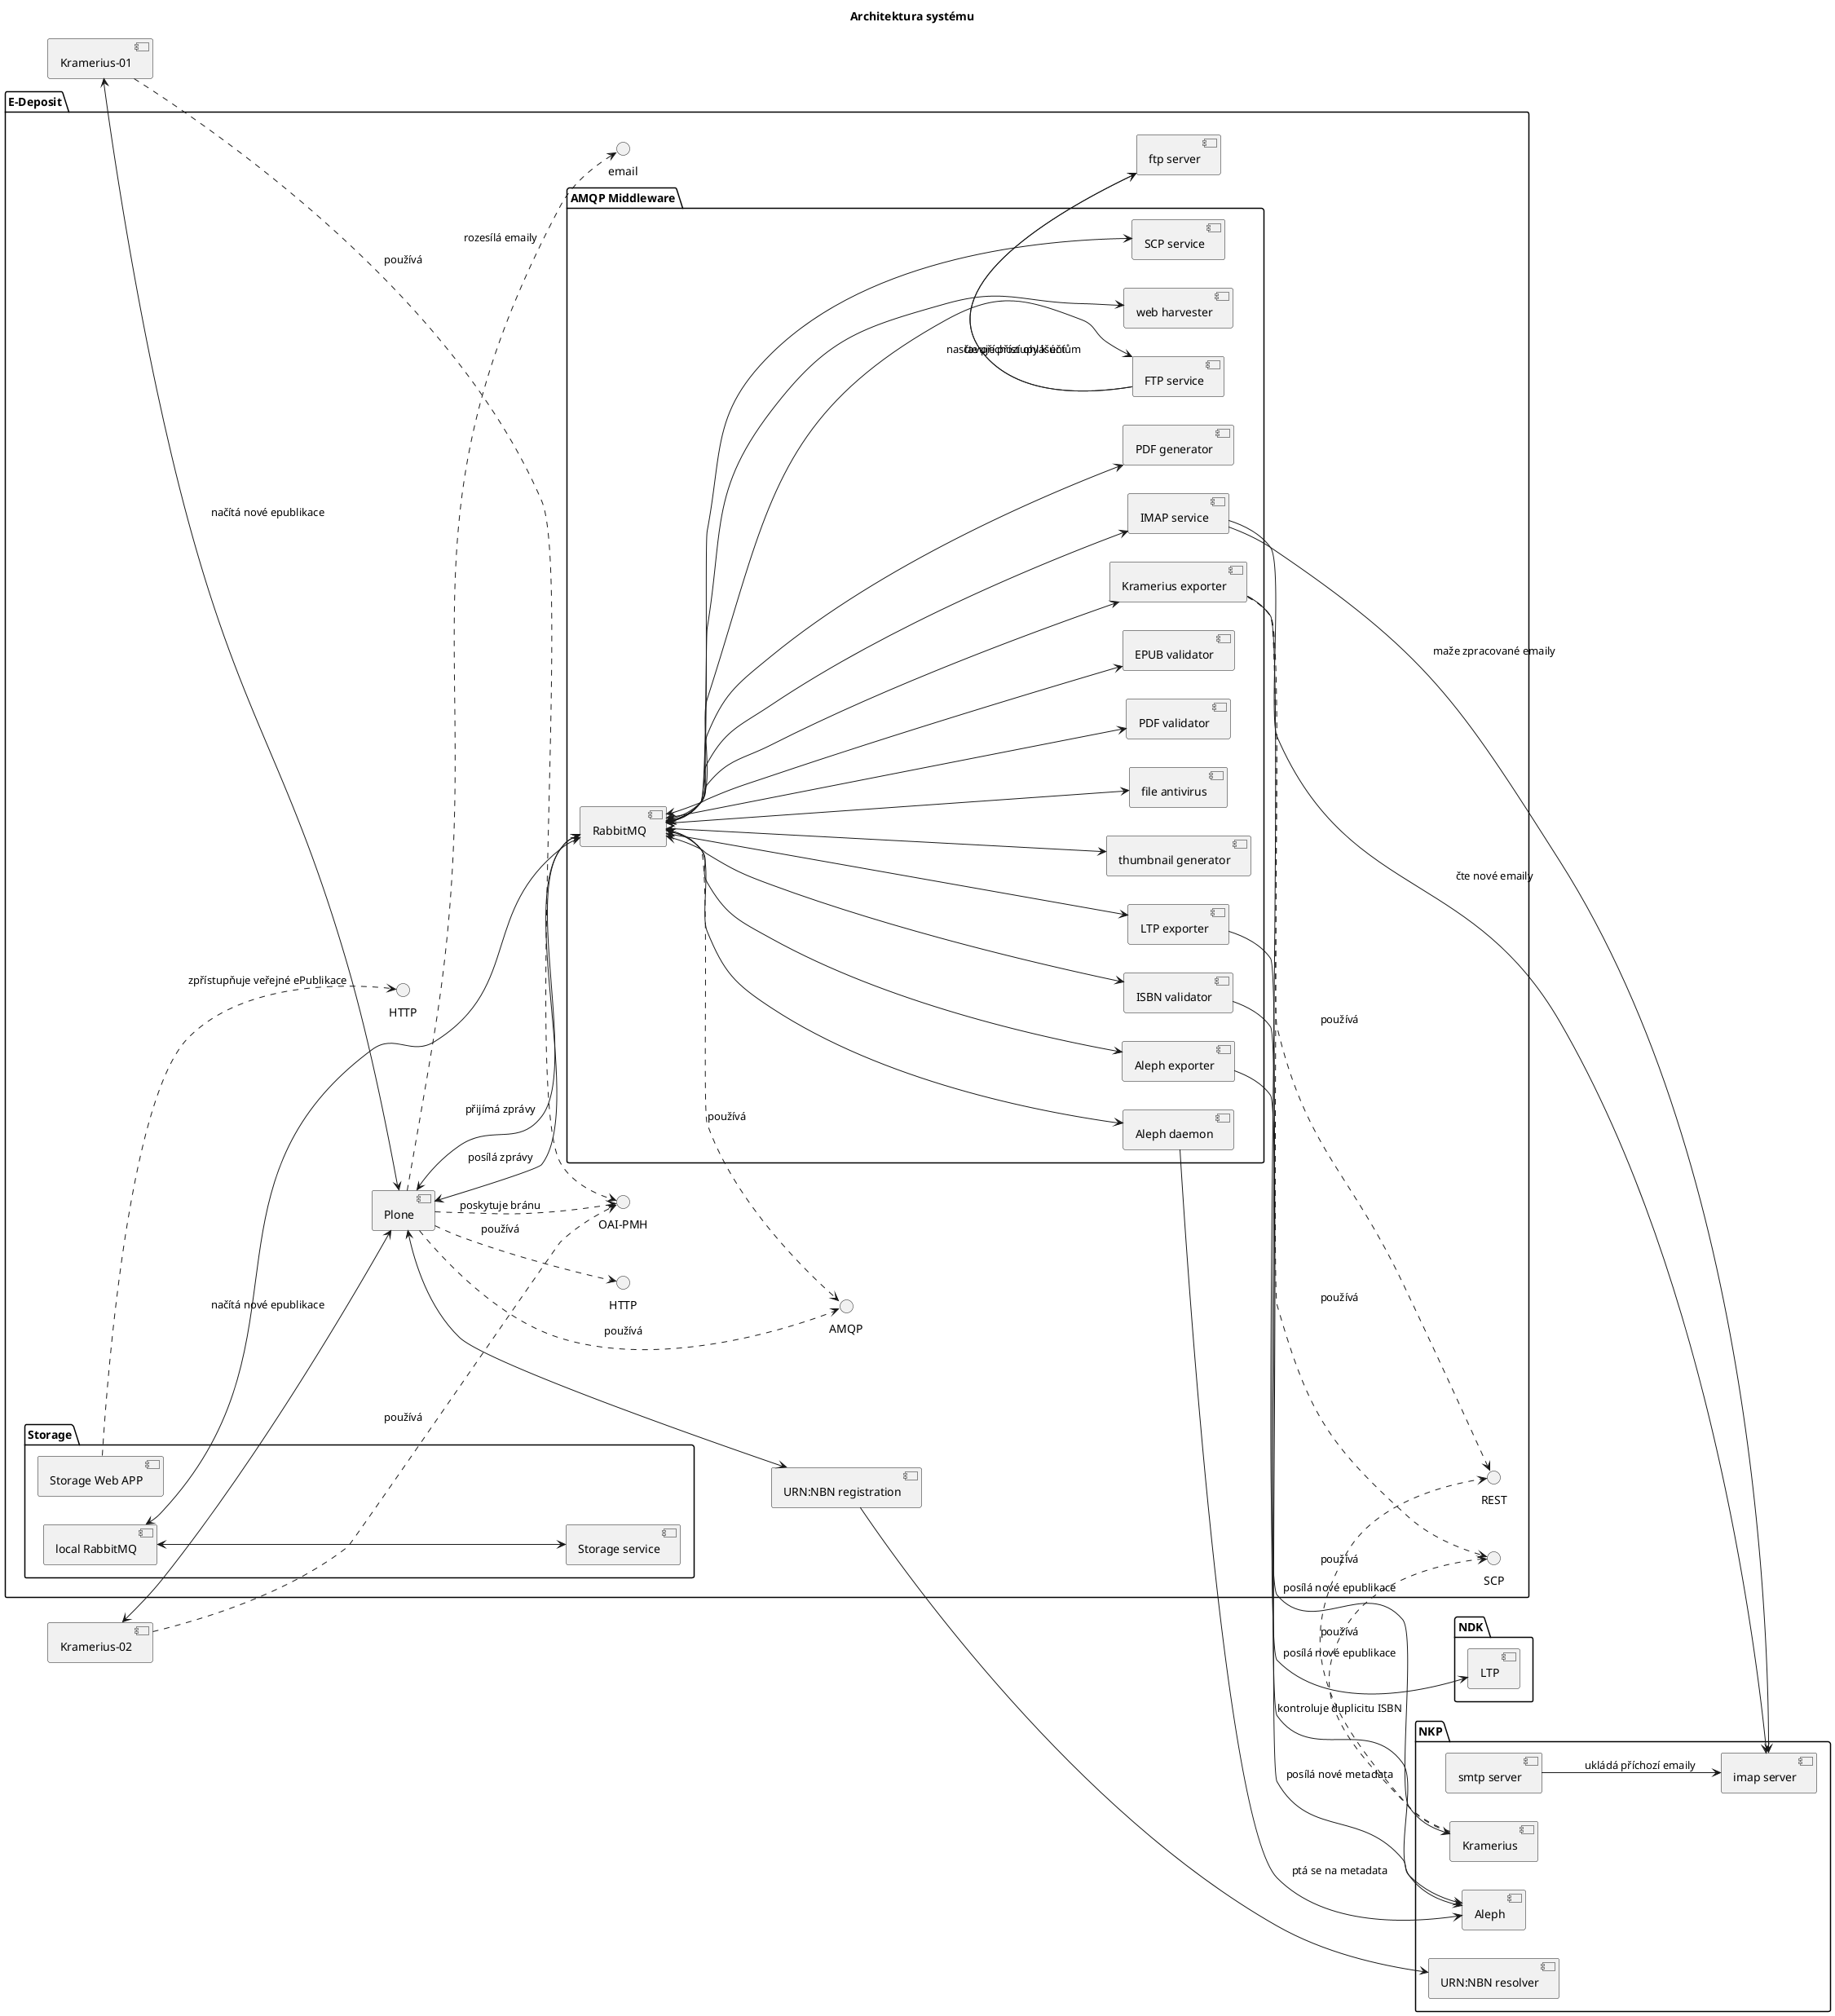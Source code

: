 @startuml
left to right direction
skinparam componentStyle uml2
title Architektura systému

package "E-Deposit" {
() "HTTP" as HTTP
() "OAI-PMH" as OAIPMH
() "SCP" as SCP
() "AMQP" as AMQP
() "email" as EMAIL

package "AMQP Middleware" {
[RabbitMQ] ..> AMQP : používá
[RabbitMQ] <---> [web harvester]
[RabbitMQ] <---> [SCP service]
[RabbitMQ] <---> [LTP exporter]
[RabbitMQ] <---> [Aleph daemon]
[RabbitMQ] <---> [ISBN validator]
[RabbitMQ] <---> [Aleph exporter]
[RabbitMQ] <---> [thumbnail generator]
[RabbitMQ] <---> [file antivirus]
[RabbitMQ] <---> [PDF validator]
[RabbitMQ] <---> [EPUB validator]
[RabbitMQ] <---> [Kramerius exporter]
[RabbitMQ] <---> [IMAP service]
[RabbitMQ] <---> [FTP service]
[RabbitMQ] <---> [PDF generator]
}

[Kramerius exporter] ..> REST : používá
[Kramerius exporter] ..> SCP : používá

[Plone] ..> AMQP : používá
[Plone] <-down-> [RabbitMQ] : posílá zprávy
[Plone] <-down-> [RabbitMQ] : přijímá zprávy
[Plone] ..> HTTP : používá
[Plone] ..> OAIPMH : poskytuje bránu
[Plone] ..> EMAIL: rozesílá emaily
[Plone] <---> [URN:NBN registration]

[FTP service] -left-> [ftp server] : čte příchozí ohlášení
[FTP service] -left-> [ftp server] : nastavuje přístupy k účtům
[ftp server]

() "HTTP" as HTTPStorage
package "Storage" {
[local RabbitMQ] <---> [RabbitMQ]
[local RabbitMQ] <---> [Storage service]
[Storage service]
[Storage Web APP] ..> HTTPStorage : zpřístupňuje veřejné ePublikace
}

}

package "NKP" {
[smtp server]
[smtp server] --> [imap server] : ukládá příchozí emaily

[imap server]
[IMAP service] --> [imap server] : čte nové emaily
[IMAP service] --> [imap server] : maže zpracované emaily

[Kramerius exporter] --> [Kramerius] : posílá nové epublikace
[Kramerius] ..> REST : používá
[Kramerius] ..> SCP : používá

[Aleph daemon] --> [Aleph] : ptá se na metadata
[Aleph exporter] --> [Aleph] : posílá nové metadata
[ISBN validator] --> [Aleph] : kontroluje duplicitu ISBN
[Aleph]
[URN:NBN registration] --> [URN:NBN resolver]
}


[Kramerius-01] <--> [Plone]: načítá nové epublikace
[Kramerius-01] ..> OAIPMH: používá

[Kramerius-02] <--> [Plone]: načítá nové epublikace
[Kramerius-02] ..> OAIPMH : používá

package "NDK" {
[LTP exporter] --> [LTP] : posílá nové epublikace
[LTP]
}

@enduml